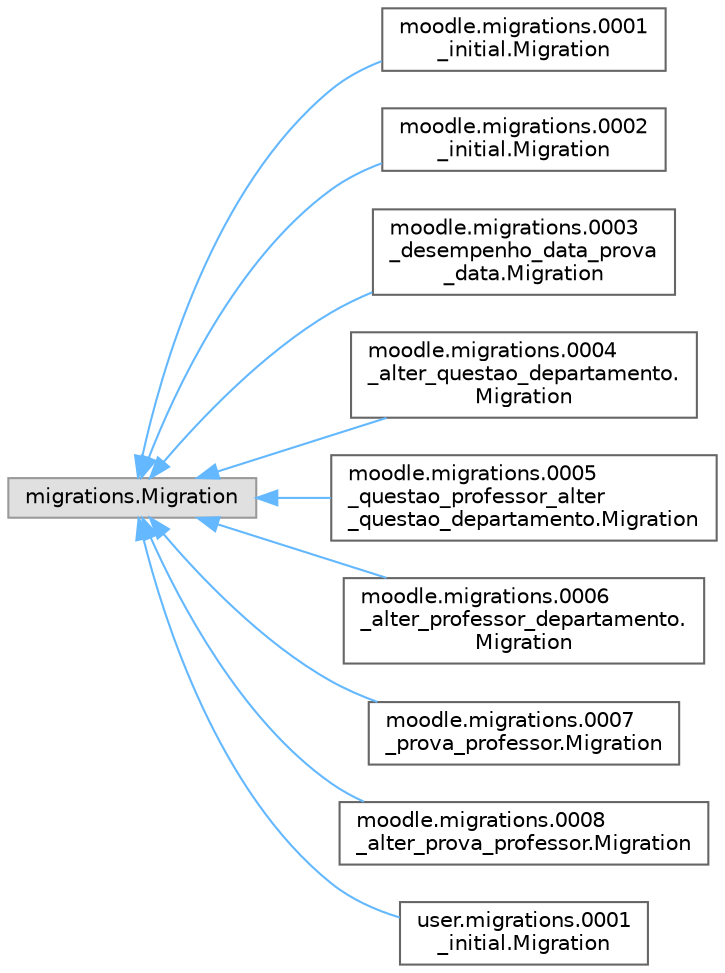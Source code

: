 digraph "Graphical Class Hierarchy"
{
 // INTERACTIVE_SVG=YES
 // LATEX_PDF_SIZE
  bgcolor="transparent";
  edge [fontname=Helvetica,fontsize=10,labelfontname=Helvetica,labelfontsize=10];
  node [fontname=Helvetica,fontsize=10,shape=box,height=0.2,width=0.4];
  rankdir="LR";
  Node0 [label="migrations.Migration",height=0.2,width=0.4,color="grey60", fillcolor="#E0E0E0", style="filled",tooltip=" "];
  Node0 -> Node1 [dir="back",color="steelblue1",style="solid"];
  Node1 [label="moodle.migrations.0001\l_initial.Migration",height=0.2,width=0.4,color="grey40", fillcolor="white", style="filled",URL="$classmoodle_1_1migrations_1_10001__initial_1_1_migration.html",tooltip=" "];
  Node0 -> Node2 [dir="back",color="steelblue1",style="solid"];
  Node2 [label="moodle.migrations.0002\l_initial.Migration",height=0.2,width=0.4,color="grey40", fillcolor="white", style="filled",URL="$classmoodle_1_1migrations_1_10002__initial_1_1_migration.html",tooltip=" "];
  Node0 -> Node3 [dir="back",color="steelblue1",style="solid"];
  Node3 [label="moodle.migrations.0003\l_desempenho_data_prova\l_data.Migration",height=0.2,width=0.4,color="grey40", fillcolor="white", style="filled",URL="$classmoodle_1_1migrations_1_10003__desempenho__data__prova__data_1_1_migration.html",tooltip=" "];
  Node0 -> Node4 [dir="back",color="steelblue1",style="solid"];
  Node4 [label="moodle.migrations.0004\l_alter_questao_departamento.\lMigration",height=0.2,width=0.4,color="grey40", fillcolor="white", style="filled",URL="$classmoodle_1_1migrations_1_10004__alter__questao__departamento_1_1_migration.html",tooltip=" "];
  Node0 -> Node5 [dir="back",color="steelblue1",style="solid"];
  Node5 [label="moodle.migrations.0005\l_questao_professor_alter\l_questao_departamento.Migration",height=0.2,width=0.4,color="grey40", fillcolor="white", style="filled",URL="$classmoodle_1_1migrations_1_10005__questao__professor__alter__questao__departamento_1_1_migration.html",tooltip=" "];
  Node0 -> Node6 [dir="back",color="steelblue1",style="solid"];
  Node6 [label="moodle.migrations.0006\l_alter_professor_departamento.\lMigration",height=0.2,width=0.4,color="grey40", fillcolor="white", style="filled",URL="$classmoodle_1_1migrations_1_10006__alter__professor__departamento_1_1_migration.html",tooltip=" "];
  Node0 -> Node7 [dir="back",color="steelblue1",style="solid"];
  Node7 [label="moodle.migrations.0007\l_prova_professor.Migration",height=0.2,width=0.4,color="grey40", fillcolor="white", style="filled",URL="$classmoodle_1_1migrations_1_10007__prova__professor_1_1_migration.html",tooltip=" "];
  Node0 -> Node8 [dir="back",color="steelblue1",style="solid"];
  Node8 [label="moodle.migrations.0008\l_alter_prova_professor.Migration",height=0.2,width=0.4,color="grey40", fillcolor="white", style="filled",URL="$classmoodle_1_1migrations_1_10008__alter__prova__professor_1_1_migration.html",tooltip=" "];
  Node0 -> Node9 [dir="back",color="steelblue1",style="solid"];
  Node9 [label="user.migrations.0001\l_initial.Migration",height=0.2,width=0.4,color="grey40", fillcolor="white", style="filled",URL="$classuser_1_1migrations_1_10001__initial_1_1_migration.html",tooltip=" "];
}
